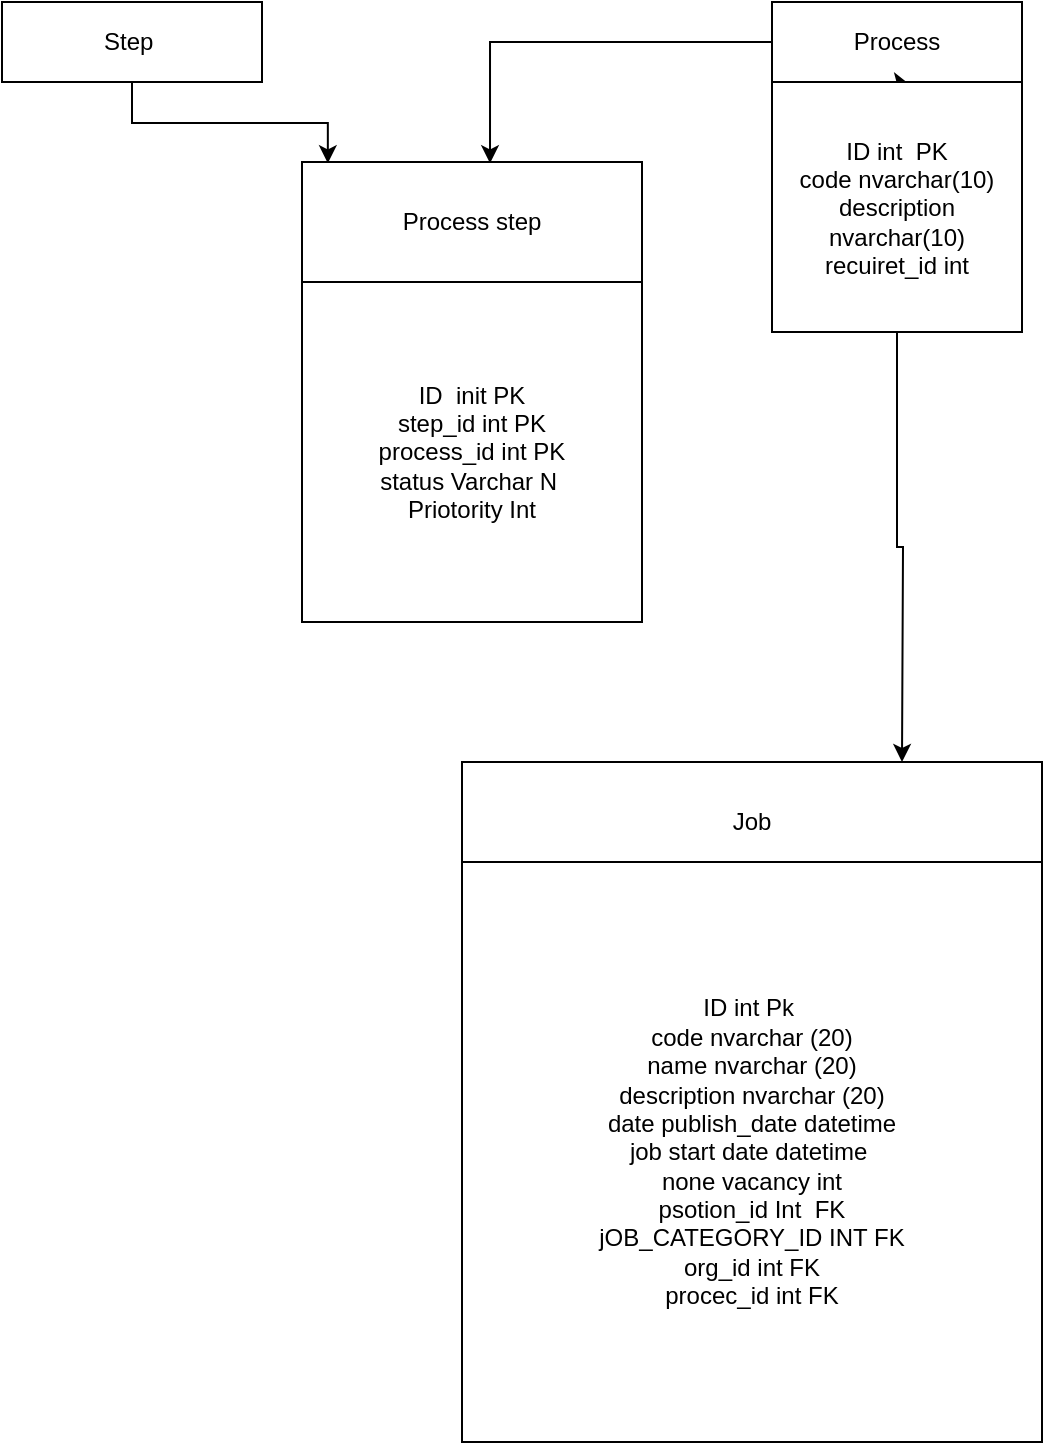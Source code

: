 <mxfile version="21.3.2" type="github">
  <diagram name="Page-1" id="2YBvvXClWsGukQMizWep">
    <mxGraphModel dx="1518" dy="636" grid="1" gridSize="10" guides="1" tooltips="1" connect="1" arrows="1" fold="1" page="1" pageScale="1" pageWidth="850" pageHeight="1100" math="0" shadow="0">
      <root>
        <mxCell id="0" />
        <mxCell id="1" parent="0" />
        <mxCell id="474r09Rh-GmbofosoZ4u-5" style="edgeStyle=elbowEdgeStyle;rounded=0;orthogonalLoop=1;jettySize=auto;html=1;elbow=vertical;curved=0;entryX=0.076;entryY=0.011;entryDx=0;entryDy=0;entryPerimeter=0;" edge="1" parent="1" source="aM9ryv3xv72pqoxQDRHE-1" target="474r09Rh-GmbofosoZ4u-4">
          <mxGeometry relative="1" as="geometry" />
        </mxCell>
        <mxCell id="aM9ryv3xv72pqoxQDRHE-1" value="Step&amp;nbsp;" style="shape=umlLifeline;perimeter=lifelinePerimeter;whiteSpace=wrap;html=1;container=0;dropTarget=0;collapsible=0;recursiveResize=0;outlineConnect=0;portConstraint=eastwest;newEdgeStyle={&quot;edgeStyle&quot;:&quot;elbowEdgeStyle&quot;,&quot;elbow&quot;:&quot;vertical&quot;,&quot;curved&quot;:0,&quot;rounded&quot;:0};" parent="1" vertex="1">
          <mxGeometry x="40" y="40" width="130" height="40" as="geometry" />
        </mxCell>
        <mxCell id="474r09Rh-GmbofosoZ4u-6" style="edgeStyle=elbowEdgeStyle;rounded=0;orthogonalLoop=1;jettySize=auto;html=1;elbow=vertical;curved=0;entryX=0.553;entryY=0.011;entryDx=0;entryDy=0;entryPerimeter=0;" edge="1" parent="1" source="474r09Rh-GmbofosoZ4u-7" target="474r09Rh-GmbofosoZ4u-4">
          <mxGeometry relative="1" as="geometry">
            <Array as="points">
              <mxPoint x="410" y="60" />
            </Array>
          </mxGeometry>
        </mxCell>
        <mxCell id="aM9ryv3xv72pqoxQDRHE-5" value="Process" style="shape=umlLifeline;perimeter=lifelinePerimeter;whiteSpace=wrap;html=1;container=0;dropTarget=0;collapsible=0;recursiveResize=0;outlineConnect=0;portConstraint=eastwest;newEdgeStyle={&quot;edgeStyle&quot;:&quot;elbowEdgeStyle&quot;,&quot;elbow&quot;:&quot;vertical&quot;,&quot;curved&quot;:0,&quot;rounded&quot;:0};" parent="1" vertex="1">
          <mxGeometry x="425" y="40" width="125" height="40" as="geometry" />
        </mxCell>
        <mxCell id="474r09Rh-GmbofosoZ4u-3" value="ID&amp;nbsp; init PK&lt;br&gt;step_id int PK&lt;br&gt;process_id int PK&lt;br&gt;status Varchar N&amp;nbsp;&lt;br&gt;Priotority Int" style="whiteSpace=wrap;html=1;aspect=fixed;" vertex="1" parent="1">
          <mxGeometry x="190" y="180" width="170" height="170" as="geometry" />
        </mxCell>
        <mxCell id="474r09Rh-GmbofosoZ4u-4" value="Process step" style="rounded=0;whiteSpace=wrap;html=1;" vertex="1" parent="1">
          <mxGeometry x="190" y="120" width="170" height="60" as="geometry" />
        </mxCell>
        <mxCell id="474r09Rh-GmbofosoZ4u-8" value="" style="edgeStyle=elbowEdgeStyle;rounded=0;orthogonalLoop=1;jettySize=auto;html=1;elbow=vertical;curved=0;entryX=0.553;entryY=0.011;entryDx=0;entryDy=0;entryPerimeter=0;" edge="1" parent="1" source="aM9ryv3xv72pqoxQDRHE-5" target="474r09Rh-GmbofosoZ4u-7">
          <mxGeometry relative="1" as="geometry">
            <mxPoint x="474" y="80" as="sourcePoint" />
            <mxPoint x="284" y="121" as="targetPoint" />
          </mxGeometry>
        </mxCell>
        <mxCell id="474r09Rh-GmbofosoZ4u-9" style="edgeStyle=orthogonalEdgeStyle;rounded=0;orthogonalLoop=1;jettySize=auto;html=1;" edge="1" parent="1" source="474r09Rh-GmbofosoZ4u-7">
          <mxGeometry relative="1" as="geometry">
            <mxPoint x="490" y="420" as="targetPoint" />
          </mxGeometry>
        </mxCell>
        <mxCell id="474r09Rh-GmbofosoZ4u-7" value="ID int&amp;nbsp; PK&lt;br&gt;code nvarchar(10)&lt;br&gt;description nvarchar(10)&lt;br&gt;recuiret_id int" style="whiteSpace=wrap;html=1;aspect=fixed;" vertex="1" parent="1">
          <mxGeometry x="425" y="80" width="125" height="125" as="geometry" />
        </mxCell>
        <mxCell id="474r09Rh-GmbofosoZ4u-10" value="Job" style="rounded=0;whiteSpace=wrap;html=1;" vertex="1" parent="1">
          <mxGeometry x="270" y="420" width="290" height="60" as="geometry" />
        </mxCell>
        <mxCell id="474r09Rh-GmbofosoZ4u-13" value="ID int Pk&amp;nbsp;&lt;br&gt;code nvarchar (20)&lt;br&gt;name nvarchar (20)&lt;br&gt;description nvarchar (20)&lt;br&gt;date publish_date datetime&lt;br&gt;job start date datetime&amp;nbsp;&lt;br&gt;none vacancy int&lt;br&gt;psotion_id Int&amp;nbsp; FK&lt;br&gt;jOB_CATEGORY_ID INT FK&lt;br&gt;org_id int FK&lt;br&gt;procec_id int FK" style="whiteSpace=wrap;html=1;aspect=fixed;" vertex="1" parent="1">
          <mxGeometry x="270" y="470" width="290" height="290" as="geometry" />
        </mxCell>
      </root>
    </mxGraphModel>
  </diagram>
</mxfile>
